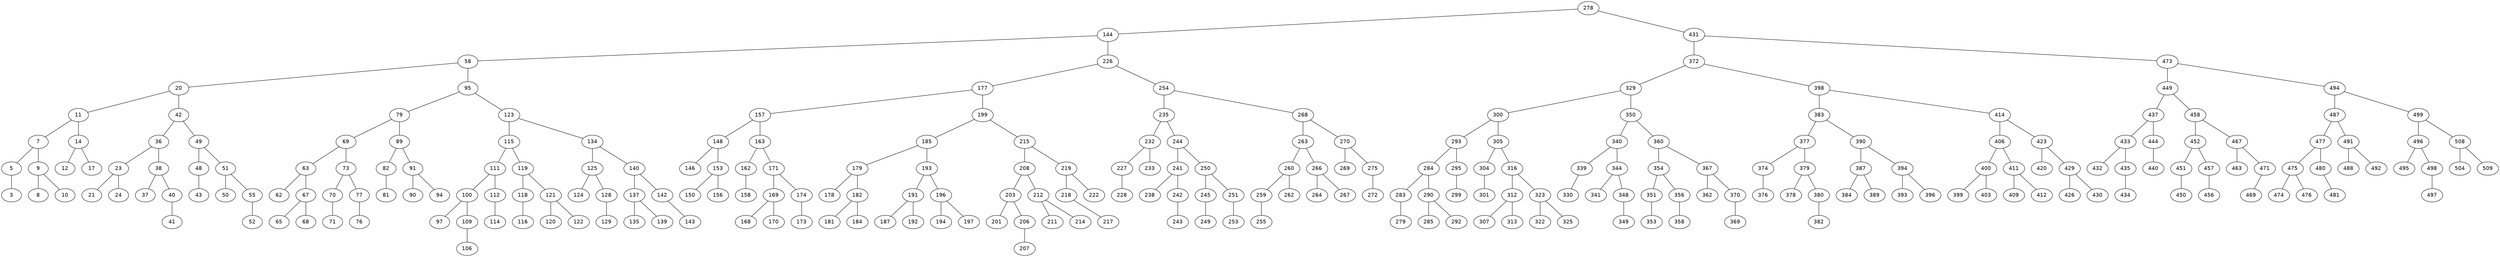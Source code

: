 graph BST {
    node [fontname="Helvetica"];
    278 [label="278"];
    278 -- 144;
    144 [label="144"];
    144 -- 58;
    58 [label="58"];
    58 -- 20;
    20 [label="20"];
    20 -- 11;
    11 [label="11"];
    11 -- 7;
    7 [label="7"];
    7 -- 5;
    5 [label="5"];
    5 -- 3;
    3 [label="3"];
    7 -- 9;
    9 [label="9"];
    9 -- 8;
    8 [label="8"];
    9 -- 10;
    10 [label="10"];
    11 -- 14;
    14 [label="14"];
    14 -- 12;
    12 [label="12"];
    14 -- 17;
    17 [label="17"];
    20 -- 42;
    42 [label="42"];
    42 -- 36;
    36 [label="36"];
    36 -- 23;
    23 [label="23"];
    23 -- 21;
    21 [label="21"];
    23 -- 24;
    24 [label="24"];
    36 -- 38;
    38 [label="38"];
    38 -- 37;
    37 [label="37"];
    38 -- 40;
    40 [label="40"];
    40 -- 41;
    41 [label="41"];
    42 -- 49;
    49 [label="49"];
    49 -- 48;
    48 [label="48"];
    48 -- 43;
    43 [label="43"];
    49 -- 51;
    51 [label="51"];
    51 -- 50;
    50 [label="50"];
    51 -- 55;
    55 [label="55"];
    55 -- 52;
    52 [label="52"];
    58 -- 95;
    95 [label="95"];
    95 -- 79;
    79 [label="79"];
    79 -- 69;
    69 [label="69"];
    69 -- 63;
    63 [label="63"];
    63 -- 62;
    62 [label="62"];
    63 -- 67;
    67 [label="67"];
    67 -- 65;
    65 [label="65"];
    67 -- 68;
    68 [label="68"];
    69 -- 73;
    73 [label="73"];
    73 -- 70;
    70 [label="70"];
    70 -- 71;
    71 [label="71"];
    73 -- 77;
    77 [label="77"];
    77 -- 76;
    76 [label="76"];
    79 -- 89;
    89 [label="89"];
    89 -- 82;
    82 [label="82"];
    82 -- 81;
    81 [label="81"];
    89 -- 91;
    91 [label="91"];
    91 -- 90;
    90 [label="90"];
    91 -- 94;
    94 [label="94"];
    95 -- 123;
    123 [label="123"];
    123 -- 115;
    115 [label="115"];
    115 -- 111;
    111 [label="111"];
    111 -- 100;
    100 [label="100"];
    100 -- 97;
    97 [label="97"];
    100 -- 109;
    109 [label="109"];
    109 -- 106;
    106 [label="106"];
    111 -- 112;
    112 [label="112"];
    112 -- 114;
    114 [label="114"];
    115 -- 119;
    119 [label="119"];
    119 -- 118;
    118 [label="118"];
    118 -- 116;
    116 [label="116"];
    119 -- 121;
    121 [label="121"];
    121 -- 120;
    120 [label="120"];
    121 -- 122;
    122 [label="122"];
    123 -- 134;
    134 [label="134"];
    134 -- 125;
    125 [label="125"];
    125 -- 124;
    124 [label="124"];
    125 -- 128;
    128 [label="128"];
    128 -- 129;
    129 [label="129"];
    134 -- 140;
    140 [label="140"];
    140 -- 137;
    137 [label="137"];
    137 -- 135;
    135 [label="135"];
    137 -- 139;
    139 [label="139"];
    140 -- 142;
    142 [label="142"];
    142 -- 143;
    143 [label="143"];
    144 -- 226;
    226 [label="226"];
    226 -- 177;
    177 [label="177"];
    177 -- 157;
    157 [label="157"];
    157 -- 148;
    148 [label="148"];
    148 -- 146;
    146 [label="146"];
    148 -- 153;
    153 [label="153"];
    153 -- 150;
    150 [label="150"];
    153 -- 156;
    156 [label="156"];
    157 -- 163;
    163 [label="163"];
    163 -- 162;
    162 [label="162"];
    162 -- 158;
    158 [label="158"];
    163 -- 171;
    171 [label="171"];
    171 -- 169;
    169 [label="169"];
    169 -- 168;
    168 [label="168"];
    169 -- 170;
    170 [label="170"];
    171 -- 174;
    174 [label="174"];
    174 -- 173;
    173 [label="173"];
    177 -- 199;
    199 [label="199"];
    199 -- 185;
    185 [label="185"];
    185 -- 179;
    179 [label="179"];
    179 -- 178;
    178 [label="178"];
    179 -- 182;
    182 [label="182"];
    182 -- 181;
    181 [label="181"];
    182 -- 184;
    184 [label="184"];
    185 -- 193;
    193 [label="193"];
    193 -- 191;
    191 [label="191"];
    191 -- 187;
    187 [label="187"];
    191 -- 192;
    192 [label="192"];
    193 -- 196;
    196 [label="196"];
    196 -- 194;
    194 [label="194"];
    196 -- 197;
    197 [label="197"];
    199 -- 215;
    215 [label="215"];
    215 -- 208;
    208 [label="208"];
    208 -- 203;
    203 [label="203"];
    203 -- 201;
    201 [label="201"];
    203 -- 206;
    206 [label="206"];
    206 -- 207;
    207 [label="207"];
    208 -- 212;
    212 [label="212"];
    212 -- 211;
    211 [label="211"];
    212 -- 214;
    214 [label="214"];
    215 -- 219;
    219 [label="219"];
    219 -- 218;
    218 [label="218"];
    218 -- 217;
    217 [label="217"];
    219 -- 222;
    222 [label="222"];
    226 -- 254;
    254 [label="254"];
    254 -- 235;
    235 [label="235"];
    235 -- 232;
    232 [label="232"];
    232 -- 227;
    227 [label="227"];
    227 -- 228;
    228 [label="228"];
    232 -- 233;
    233 [label="233"];
    235 -- 244;
    244 [label="244"];
    244 -- 241;
    241 [label="241"];
    241 -- 238;
    238 [label="238"];
    241 -- 242;
    242 [label="242"];
    242 -- 243;
    243 [label="243"];
    244 -- 250;
    250 [label="250"];
    250 -- 245;
    245 [label="245"];
    245 -- 249;
    249 [label="249"];
    250 -- 251;
    251 [label="251"];
    251 -- 253;
    253 [label="253"];
    254 -- 268;
    268 [label="268"];
    268 -- 263;
    263 [label="263"];
    263 -- 260;
    260 [label="260"];
    260 -- 259;
    259 [label="259"];
    259 -- 255;
    255 [label="255"];
    260 -- 262;
    262 [label="262"];
    263 -- 266;
    266 [label="266"];
    266 -- 264;
    264 [label="264"];
    266 -- 267;
    267 [label="267"];
    268 -- 270;
    270 [label="270"];
    270 -- 269;
    269 [label="269"];
    270 -- 275;
    275 [label="275"];
    275 -- 272;
    272 [label="272"];
    278 -- 431;
    431 [label="431"];
    431 -- 372;
    372 [label="372"];
    372 -- 329;
    329 [label="329"];
    329 -- 300;
    300 [label="300"];
    300 -- 293;
    293 [label="293"];
    293 -- 284;
    284 [label="284"];
    284 -- 283;
    283 [label="283"];
    283 -- 279;
    279 [label="279"];
    284 -- 290;
    290 [label="290"];
    290 -- 285;
    285 [label="285"];
    290 -- 292;
    292 [label="292"];
    293 -- 295;
    295 [label="295"];
    295 -- 299;
    299 [label="299"];
    300 -- 305;
    305 [label="305"];
    305 -- 304;
    304 [label="304"];
    304 -- 301;
    301 [label="301"];
    305 -- 316;
    316 [label="316"];
    316 -- 312;
    312 [label="312"];
    312 -- 307;
    307 [label="307"];
    312 -- 313;
    313 [label="313"];
    316 -- 323;
    323 [label="323"];
    323 -- 322;
    322 [label="322"];
    323 -- 325;
    325 [label="325"];
    329 -- 350;
    350 [label="350"];
    350 -- 340;
    340 [label="340"];
    340 -- 339;
    339 [label="339"];
    339 -- 330;
    330 [label="330"];
    340 -- 344;
    344 [label="344"];
    344 -- 341;
    341 [label="341"];
    344 -- 348;
    348 [label="348"];
    348 -- 349;
    349 [label="349"];
    350 -- 360;
    360 [label="360"];
    360 -- 354;
    354 [label="354"];
    354 -- 351;
    351 [label="351"];
    351 -- 353;
    353 [label="353"];
    354 -- 356;
    356 [label="356"];
    356 -- 358;
    358 [label="358"];
    360 -- 367;
    367 [label="367"];
    367 -- 362;
    362 [label="362"];
    367 -- 370;
    370 [label="370"];
    370 -- 369;
    369 [label="369"];
    372 -- 398;
    398 [label="398"];
    398 -- 383;
    383 [label="383"];
    383 -- 377;
    377 [label="377"];
    377 -- 374;
    374 [label="374"];
    374 -- 376;
    376 [label="376"];
    377 -- 379;
    379 [label="379"];
    379 -- 378;
    378 [label="378"];
    379 -- 380;
    380 [label="380"];
    380 -- 382;
    382 [label="382"];
    383 -- 390;
    390 [label="390"];
    390 -- 387;
    387 [label="387"];
    387 -- 384;
    384 [label="384"];
    387 -- 389;
    389 [label="389"];
    390 -- 394;
    394 [label="394"];
    394 -- 393;
    393 [label="393"];
    394 -- 396;
    396 [label="396"];
    398 -- 414;
    414 [label="414"];
    414 -- 406;
    406 [label="406"];
    406 -- 400;
    400 [label="400"];
    400 -- 399;
    399 [label="399"];
    400 -- 403;
    403 [label="403"];
    406 -- 411;
    411 [label="411"];
    411 -- 409;
    409 [label="409"];
    411 -- 412;
    412 [label="412"];
    414 -- 423;
    423 [label="423"];
    423 -- 420;
    420 [label="420"];
    423 -- 429;
    429 [label="429"];
    429 -- 426;
    426 [label="426"];
    429 -- 430;
    430 [label="430"];
    431 -- 473;
    473 [label="473"];
    473 -- 449;
    449 [label="449"];
    449 -- 437;
    437 [label="437"];
    437 -- 433;
    433 [label="433"];
    433 -- 432;
    432 [label="432"];
    433 -- 435;
    435 [label="435"];
    435 -- 434;
    434 [label="434"];
    437 -- 444;
    444 [label="444"];
    444 -- 440;
    440 [label="440"];
    449 -- 458;
    458 [label="458"];
    458 -- 452;
    452 [label="452"];
    452 -- 451;
    451 [label="451"];
    451 -- 450;
    450 [label="450"];
    452 -- 457;
    457 [label="457"];
    457 -- 456;
    456 [label="456"];
    458 -- 467;
    467 [label="467"];
    467 -- 463;
    463 [label="463"];
    467 -- 471;
    471 [label="471"];
    471 -- 469;
    469 [label="469"];
    473 -- 494;
    494 [label="494"];
    494 -- 487;
    487 [label="487"];
    487 -- 477;
    477 [label="477"];
    477 -- 475;
    475 [label="475"];
    475 -- 474;
    474 [label="474"];
    475 -- 476;
    476 [label="476"];
    477 -- 480;
    480 [label="480"];
    480 -- 481;
    481 [label="481"];
    487 -- 491;
    491 [label="491"];
    491 -- 488;
    488 [label="488"];
    491 -- 492;
    492 [label="492"];
    494 -- 499;
    499 [label="499"];
    499 -- 496;
    496 [label="496"];
    496 -- 495;
    495 [label="495"];
    496 -- 498;
    498 [label="498"];
    498 -- 497;
    497 [label="497"];
    499 -- 508;
    508 [label="508"];
    508 -- 504;
    504 [label="504"];
    508 -- 509;
    509 [label="509"];
}
